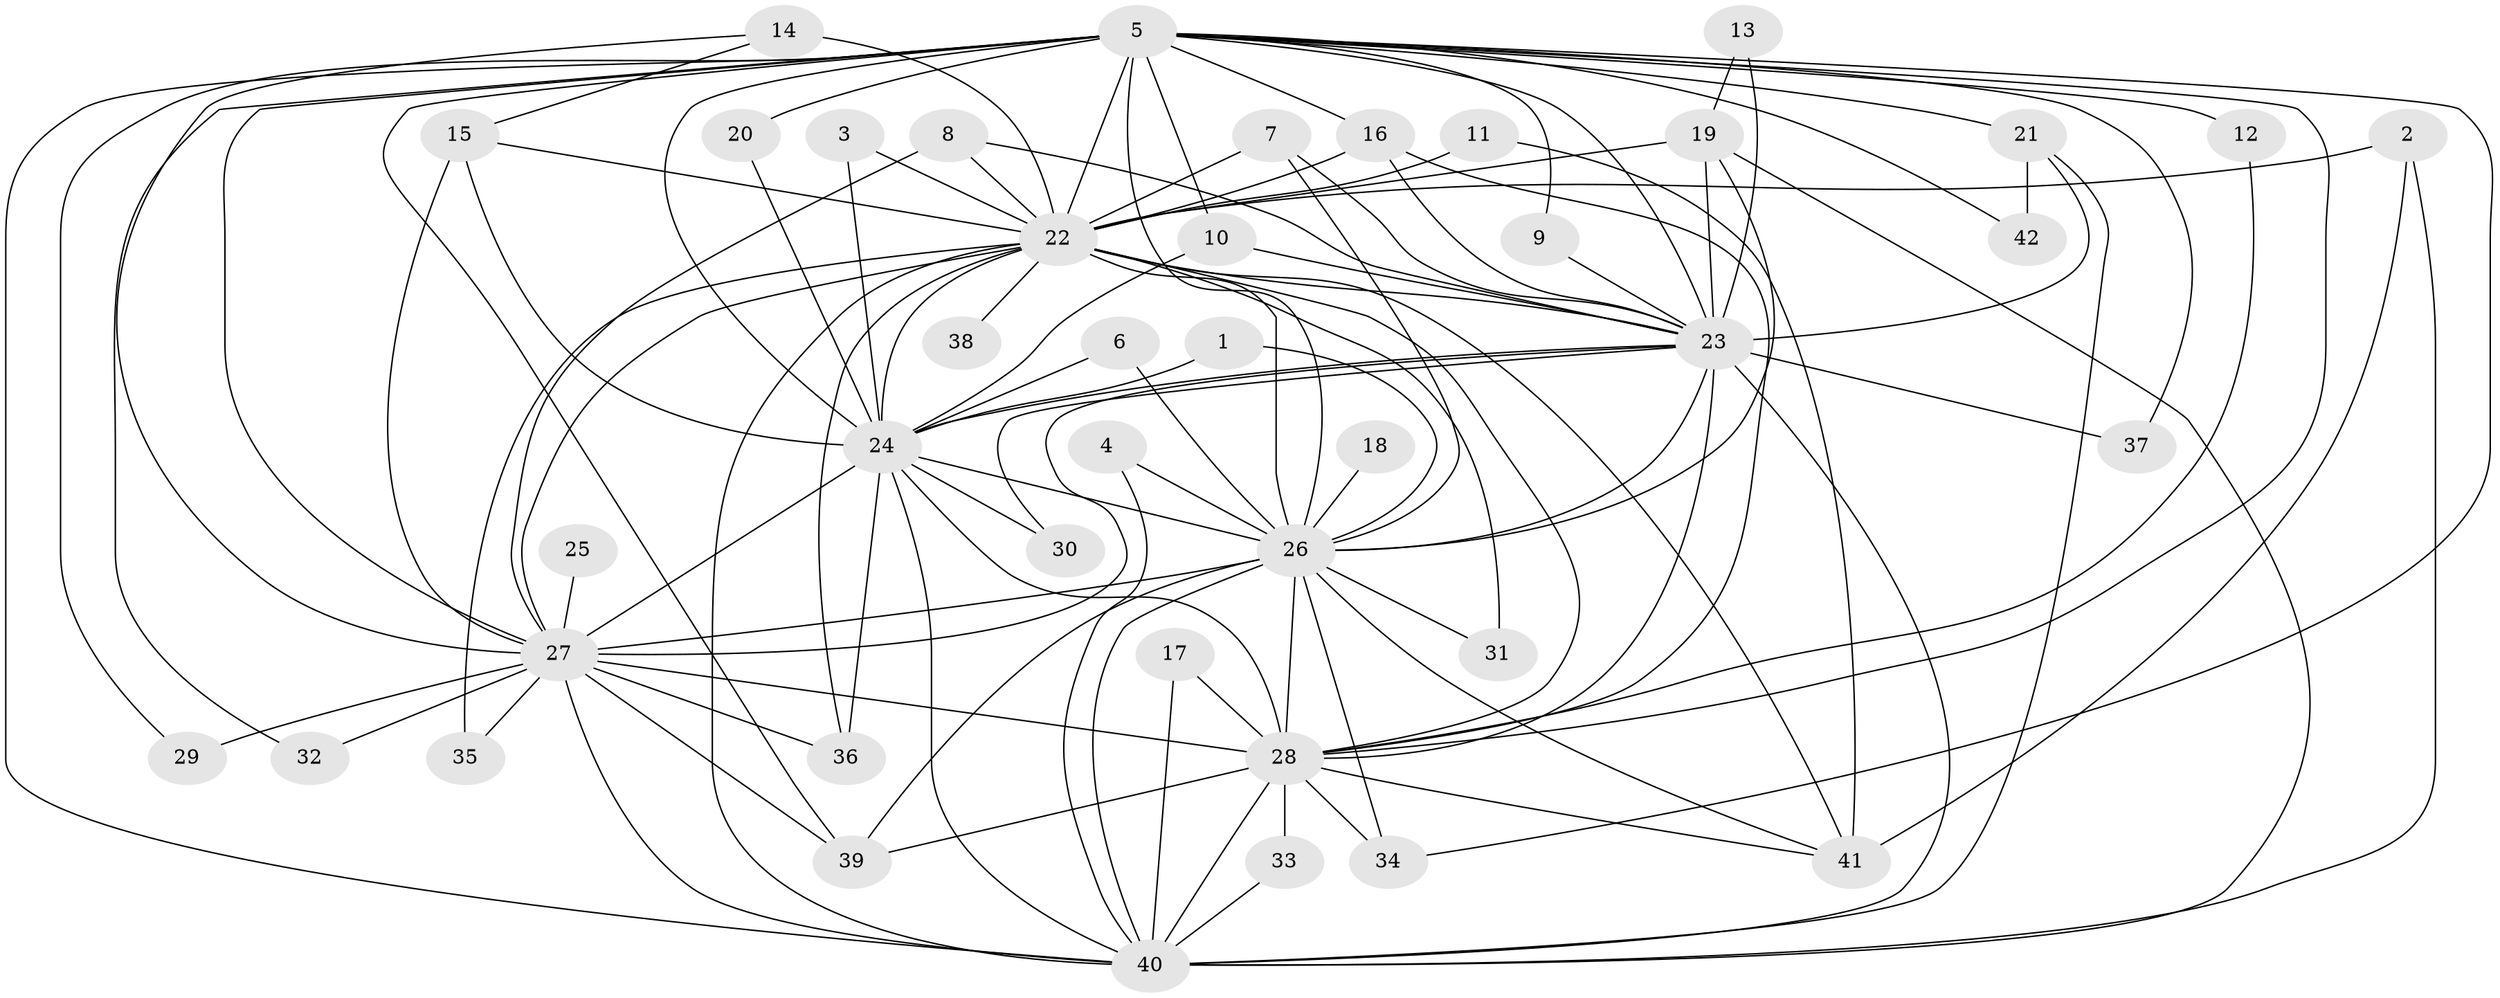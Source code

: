 // original degree distribution, {19: 0.03614457831325301, 20: 0.024096385542168676, 24: 0.012048192771084338, 22: 0.024096385542168676, 13: 0.012048192771084338, 16: 0.012048192771084338, 5: 0.04819277108433735, 3: 0.1686746987951807, 2: 0.5662650602409639, 4: 0.0963855421686747}
// Generated by graph-tools (version 1.1) at 2025/25/03/09/25 03:25:51]
// undirected, 42 vertices, 109 edges
graph export_dot {
graph [start="1"]
  node [color=gray90,style=filled];
  1;
  2;
  3;
  4;
  5;
  6;
  7;
  8;
  9;
  10;
  11;
  12;
  13;
  14;
  15;
  16;
  17;
  18;
  19;
  20;
  21;
  22;
  23;
  24;
  25;
  26;
  27;
  28;
  29;
  30;
  31;
  32;
  33;
  34;
  35;
  36;
  37;
  38;
  39;
  40;
  41;
  42;
  1 -- 24 [weight=1.0];
  1 -- 26 [weight=1.0];
  2 -- 22 [weight=1.0];
  2 -- 40 [weight=2.0];
  2 -- 41 [weight=1.0];
  3 -- 22 [weight=1.0];
  3 -- 24 [weight=1.0];
  4 -- 26 [weight=1.0];
  4 -- 40 [weight=1.0];
  5 -- 9 [weight=1.0];
  5 -- 10 [weight=1.0];
  5 -- 12 [weight=2.0];
  5 -- 16 [weight=1.0];
  5 -- 20 [weight=2.0];
  5 -- 21 [weight=2.0];
  5 -- 22 [weight=4.0];
  5 -- 23 [weight=3.0];
  5 -- 24 [weight=3.0];
  5 -- 26 [weight=2.0];
  5 -- 27 [weight=3.0];
  5 -- 28 [weight=2.0];
  5 -- 29 [weight=1.0];
  5 -- 32 [weight=1.0];
  5 -- 34 [weight=1.0];
  5 -- 37 [weight=2.0];
  5 -- 39 [weight=1.0];
  5 -- 40 [weight=2.0];
  5 -- 42 [weight=1.0];
  6 -- 24 [weight=1.0];
  6 -- 26 [weight=1.0];
  7 -- 22 [weight=1.0];
  7 -- 23 [weight=1.0];
  7 -- 26 [weight=1.0];
  8 -- 22 [weight=1.0];
  8 -- 23 [weight=1.0];
  8 -- 27 [weight=1.0];
  9 -- 23 [weight=1.0];
  10 -- 23 [weight=1.0];
  10 -- 24 [weight=1.0];
  11 -- 22 [weight=1.0];
  11 -- 41 [weight=1.0];
  12 -- 28 [weight=1.0];
  13 -- 19 [weight=1.0];
  13 -- 23 [weight=1.0];
  14 -- 15 [weight=1.0];
  14 -- 22 [weight=2.0];
  14 -- 27 [weight=1.0];
  15 -- 22 [weight=1.0];
  15 -- 24 [weight=1.0];
  15 -- 27 [weight=1.0];
  16 -- 22 [weight=2.0];
  16 -- 23 [weight=1.0];
  16 -- 28 [weight=1.0];
  17 -- 28 [weight=1.0];
  17 -- 40 [weight=1.0];
  18 -- 26 [weight=1.0];
  19 -- 22 [weight=1.0];
  19 -- 23 [weight=1.0];
  19 -- 26 [weight=1.0];
  19 -- 40 [weight=1.0];
  20 -- 24 [weight=1.0];
  21 -- 23 [weight=1.0];
  21 -- 40 [weight=1.0];
  21 -- 42 [weight=1.0];
  22 -- 23 [weight=2.0];
  22 -- 24 [weight=3.0];
  22 -- 26 [weight=2.0];
  22 -- 27 [weight=2.0];
  22 -- 28 [weight=3.0];
  22 -- 31 [weight=1.0];
  22 -- 35 [weight=1.0];
  22 -- 36 [weight=1.0];
  22 -- 38 [weight=1.0];
  22 -- 40 [weight=2.0];
  22 -- 41 [weight=1.0];
  23 -- 24 [weight=1.0];
  23 -- 26 [weight=2.0];
  23 -- 27 [weight=2.0];
  23 -- 28 [weight=1.0];
  23 -- 30 [weight=1.0];
  23 -- 37 [weight=1.0];
  23 -- 40 [weight=2.0];
  24 -- 26 [weight=1.0];
  24 -- 27 [weight=1.0];
  24 -- 28 [weight=1.0];
  24 -- 30 [weight=1.0];
  24 -- 36 [weight=1.0];
  24 -- 40 [weight=2.0];
  25 -- 27 [weight=1.0];
  26 -- 27 [weight=2.0];
  26 -- 28 [weight=1.0];
  26 -- 31 [weight=1.0];
  26 -- 34 [weight=1.0];
  26 -- 39 [weight=2.0];
  26 -- 40 [weight=1.0];
  26 -- 41 [weight=1.0];
  27 -- 28 [weight=2.0];
  27 -- 29 [weight=1.0];
  27 -- 32 [weight=1.0];
  27 -- 35 [weight=1.0];
  27 -- 36 [weight=1.0];
  27 -- 39 [weight=1.0];
  27 -- 40 [weight=1.0];
  28 -- 33 [weight=1.0];
  28 -- 34 [weight=1.0];
  28 -- 39 [weight=1.0];
  28 -- 40 [weight=2.0];
  28 -- 41 [weight=1.0];
  33 -- 40 [weight=1.0];
}
